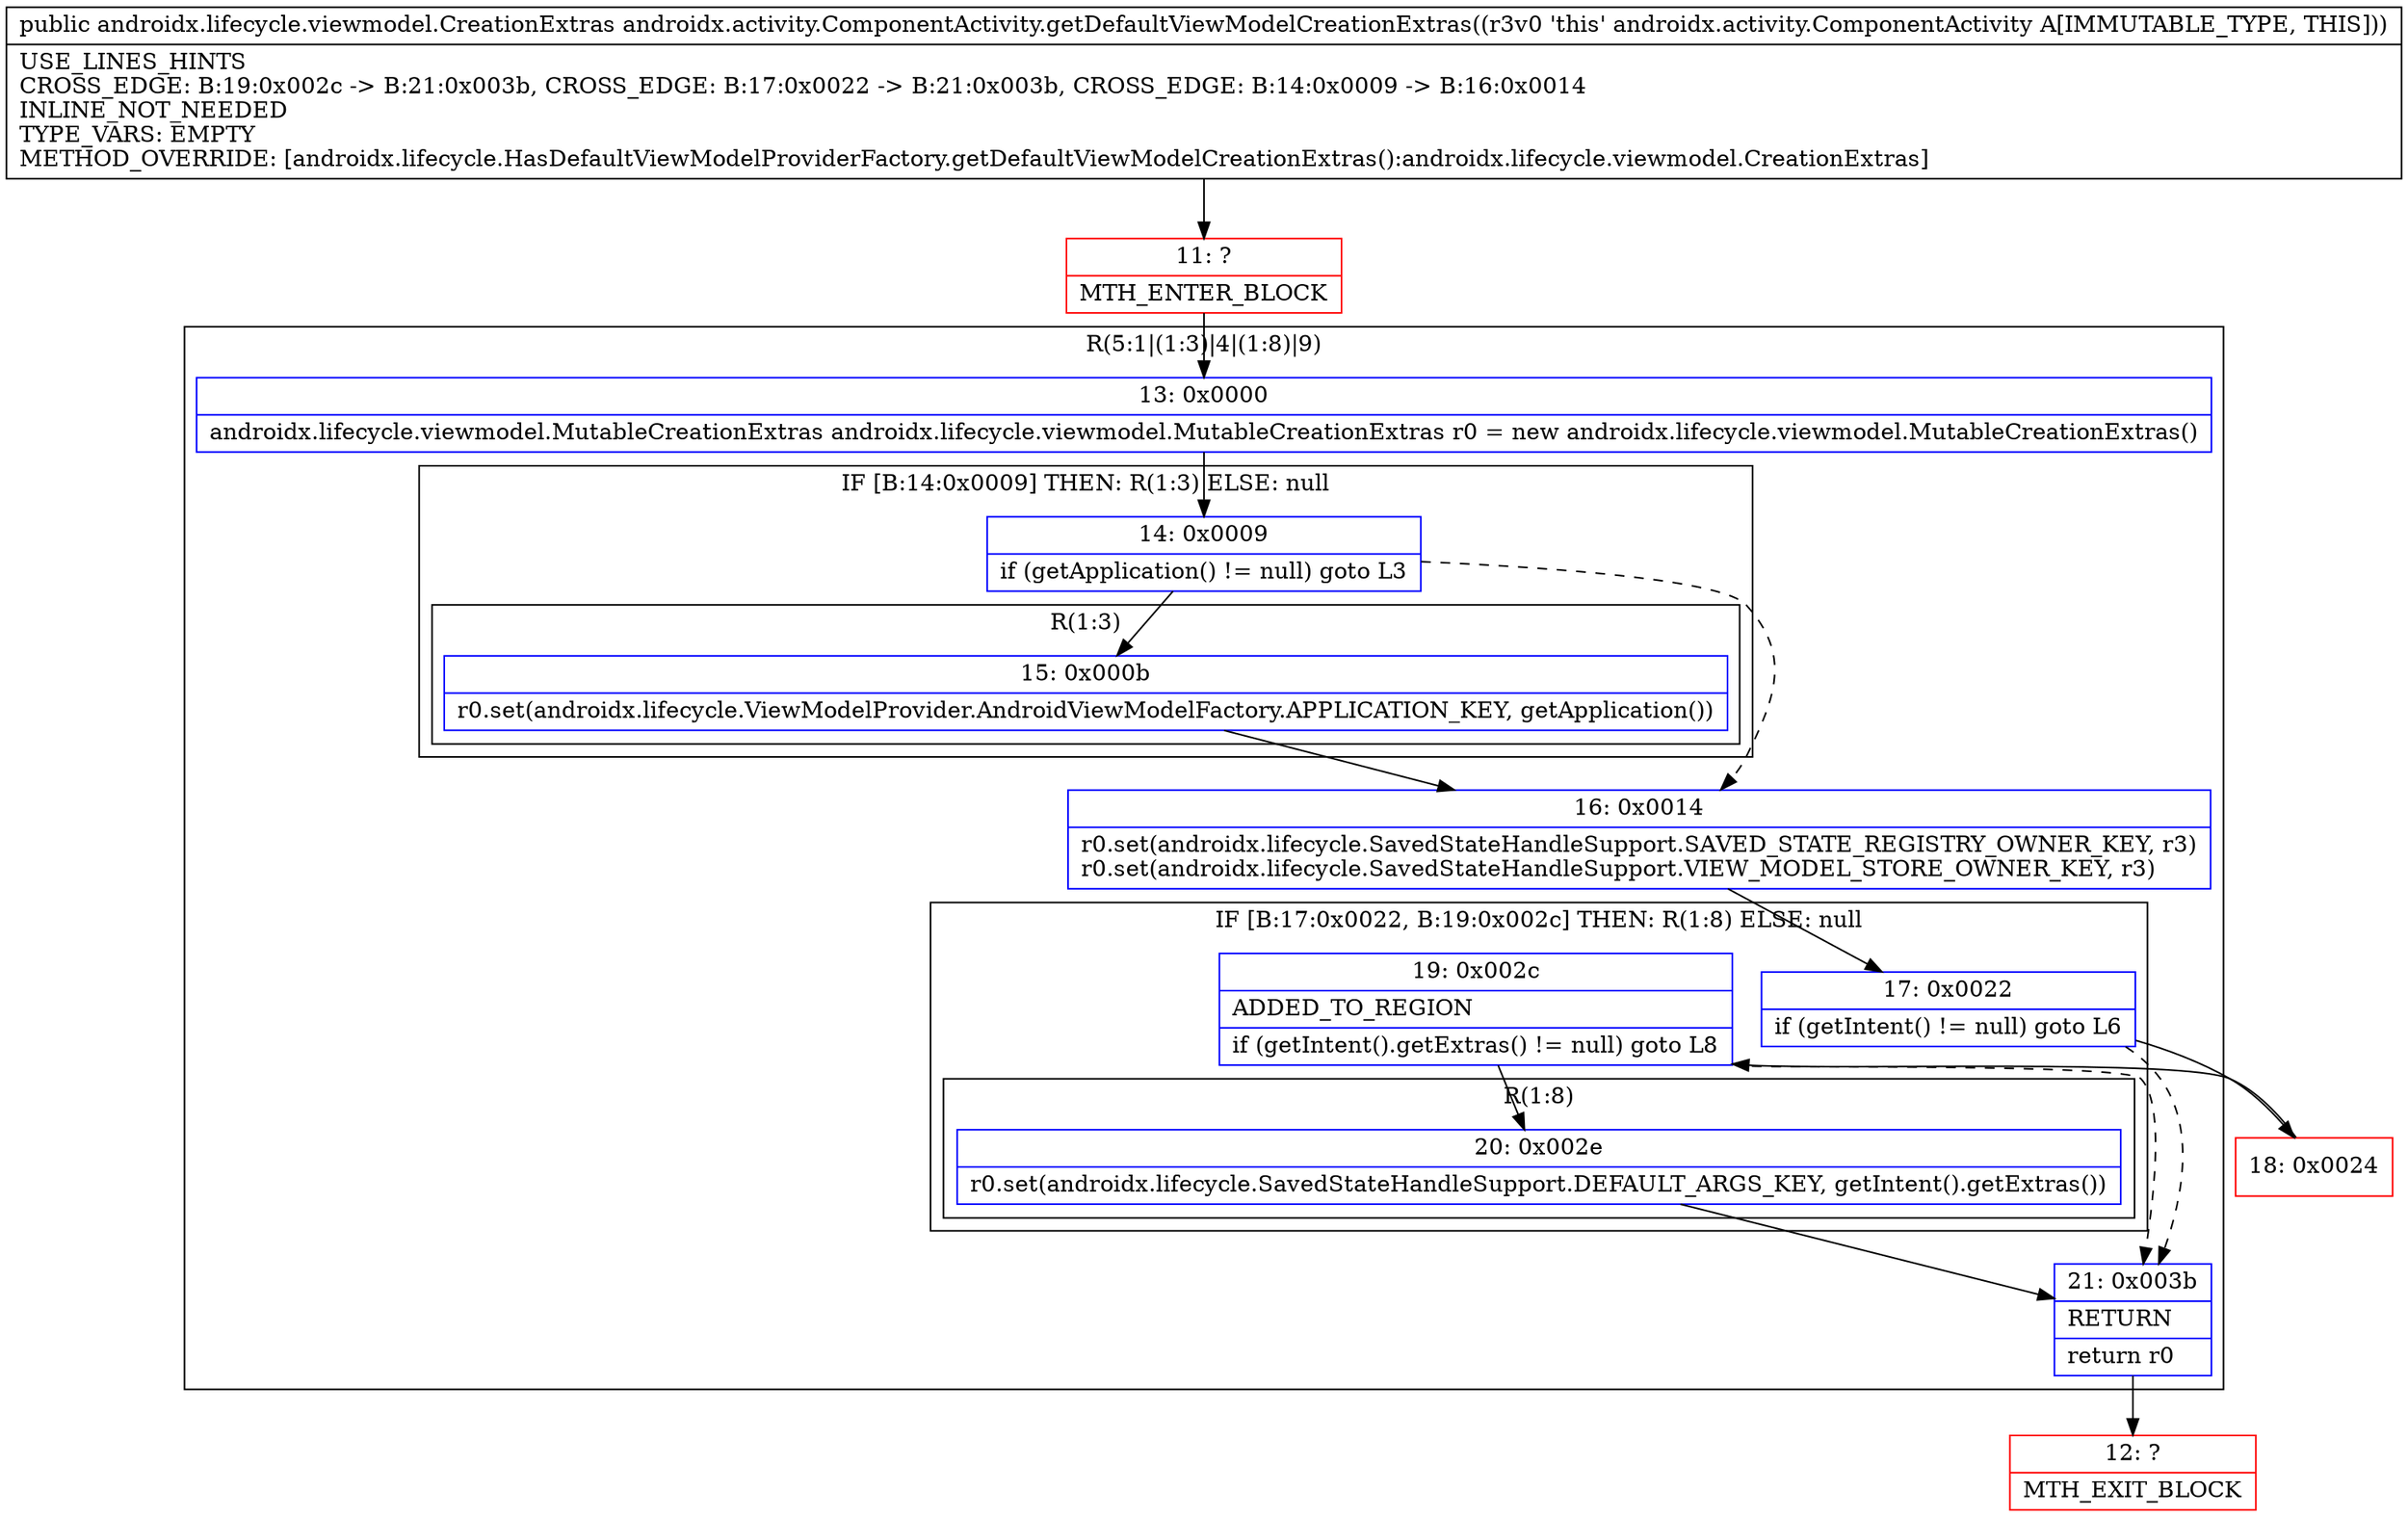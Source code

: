 digraph "CFG forandroidx.activity.ComponentActivity.getDefaultViewModelCreationExtras()Landroidx\/lifecycle\/viewmodel\/CreationExtras;" {
subgraph cluster_Region_604423527 {
label = "R(5:1|(1:3)|4|(1:8)|9)";
node [shape=record,color=blue];
Node_13 [shape=record,label="{13\:\ 0x0000|androidx.lifecycle.viewmodel.MutableCreationExtras androidx.lifecycle.viewmodel.MutableCreationExtras r0 = new androidx.lifecycle.viewmodel.MutableCreationExtras()\l}"];
subgraph cluster_IfRegion_562173691 {
label = "IF [B:14:0x0009] THEN: R(1:3) ELSE: null";
node [shape=record,color=blue];
Node_14 [shape=record,label="{14\:\ 0x0009|if (getApplication() != null) goto L3\l}"];
subgraph cluster_Region_1183745160 {
label = "R(1:3)";
node [shape=record,color=blue];
Node_15 [shape=record,label="{15\:\ 0x000b|r0.set(androidx.lifecycle.ViewModelProvider.AndroidViewModelFactory.APPLICATION_KEY, getApplication())\l}"];
}
}
Node_16 [shape=record,label="{16\:\ 0x0014|r0.set(androidx.lifecycle.SavedStateHandleSupport.SAVED_STATE_REGISTRY_OWNER_KEY, r3)\lr0.set(androidx.lifecycle.SavedStateHandleSupport.VIEW_MODEL_STORE_OWNER_KEY, r3)\l}"];
subgraph cluster_IfRegion_1401390086 {
label = "IF [B:17:0x0022, B:19:0x002c] THEN: R(1:8) ELSE: null";
node [shape=record,color=blue];
Node_17 [shape=record,label="{17\:\ 0x0022|if (getIntent() != null) goto L6\l}"];
Node_19 [shape=record,label="{19\:\ 0x002c|ADDED_TO_REGION\l|if (getIntent().getExtras() != null) goto L8\l}"];
subgraph cluster_Region_1323392780 {
label = "R(1:8)";
node [shape=record,color=blue];
Node_20 [shape=record,label="{20\:\ 0x002e|r0.set(androidx.lifecycle.SavedStateHandleSupport.DEFAULT_ARGS_KEY, getIntent().getExtras())\l}"];
}
}
Node_21 [shape=record,label="{21\:\ 0x003b|RETURN\l|return r0\l}"];
}
Node_11 [shape=record,color=red,label="{11\:\ ?|MTH_ENTER_BLOCK\l}"];
Node_18 [shape=record,color=red,label="{18\:\ 0x0024}"];
Node_12 [shape=record,color=red,label="{12\:\ ?|MTH_EXIT_BLOCK\l}"];
MethodNode[shape=record,label="{public androidx.lifecycle.viewmodel.CreationExtras androidx.activity.ComponentActivity.getDefaultViewModelCreationExtras((r3v0 'this' androidx.activity.ComponentActivity A[IMMUTABLE_TYPE, THIS]))  | USE_LINES_HINTS\lCROSS_EDGE: B:19:0x002c \-\> B:21:0x003b, CROSS_EDGE: B:17:0x0022 \-\> B:21:0x003b, CROSS_EDGE: B:14:0x0009 \-\> B:16:0x0014\lINLINE_NOT_NEEDED\lTYPE_VARS: EMPTY\lMETHOD_OVERRIDE: [androidx.lifecycle.HasDefaultViewModelProviderFactory.getDefaultViewModelCreationExtras():androidx.lifecycle.viewmodel.CreationExtras]\l}"];
MethodNode -> Node_11;Node_13 -> Node_14;
Node_14 -> Node_15;
Node_14 -> Node_16[style=dashed];
Node_15 -> Node_16;
Node_16 -> Node_17;
Node_17 -> Node_18;
Node_17 -> Node_21[style=dashed];
Node_19 -> Node_20;
Node_19 -> Node_21[style=dashed];
Node_20 -> Node_21;
Node_21 -> Node_12;
Node_11 -> Node_13;
Node_18 -> Node_19;
}

